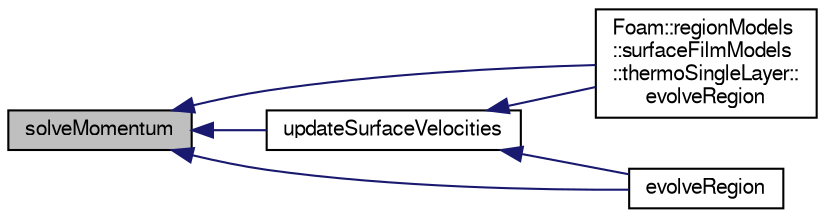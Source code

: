 digraph "solveMomentum"
{
  bgcolor="transparent";
  edge [fontname="FreeSans",fontsize="10",labelfontname="FreeSans",labelfontsize="10"];
  node [fontname="FreeSans",fontsize="10",shape=record];
  rankdir="LR";
  Node2260 [label="solveMomentum",height=0.2,width=0.4,color="black", fillcolor="grey75", style="filled", fontcolor="black"];
  Node2260 -> Node2261 [dir="back",color="midnightblue",fontsize="10",style="solid",fontname="FreeSans"];
  Node2261 [label="Foam::regionModels\l::surfaceFilmModels\l::thermoSingleLayer::\levolveRegion",height=0.2,width=0.4,color="black",URL="$a29182.html#afde8f52457f90e83a4eaf49755c19ec9",tooltip="Evolve the film equations. "];
  Node2260 -> Node2262 [dir="back",color="midnightblue",fontsize="10",style="solid",fontname="FreeSans"];
  Node2262 [label="evolveRegion",height=0.2,width=0.4,color="black",URL="$a29042.html#afde8f52457f90e83a4eaf49755c19ec9",tooltip="Evolve the film equations. "];
  Node2260 -> Node2263 [dir="back",color="midnightblue",fontsize="10",style="solid",fontname="FreeSans"];
  Node2263 [label="updateSurfaceVelocities",height=0.2,width=0.4,color="black",URL="$a29042.html#a22134deef2f1f598fae44f744a1e7962",tooltip="Update film surface velocities. "];
  Node2263 -> Node2261 [dir="back",color="midnightblue",fontsize="10",style="solid",fontname="FreeSans"];
  Node2263 -> Node2262 [dir="back",color="midnightblue",fontsize="10",style="solid",fontname="FreeSans"];
}
